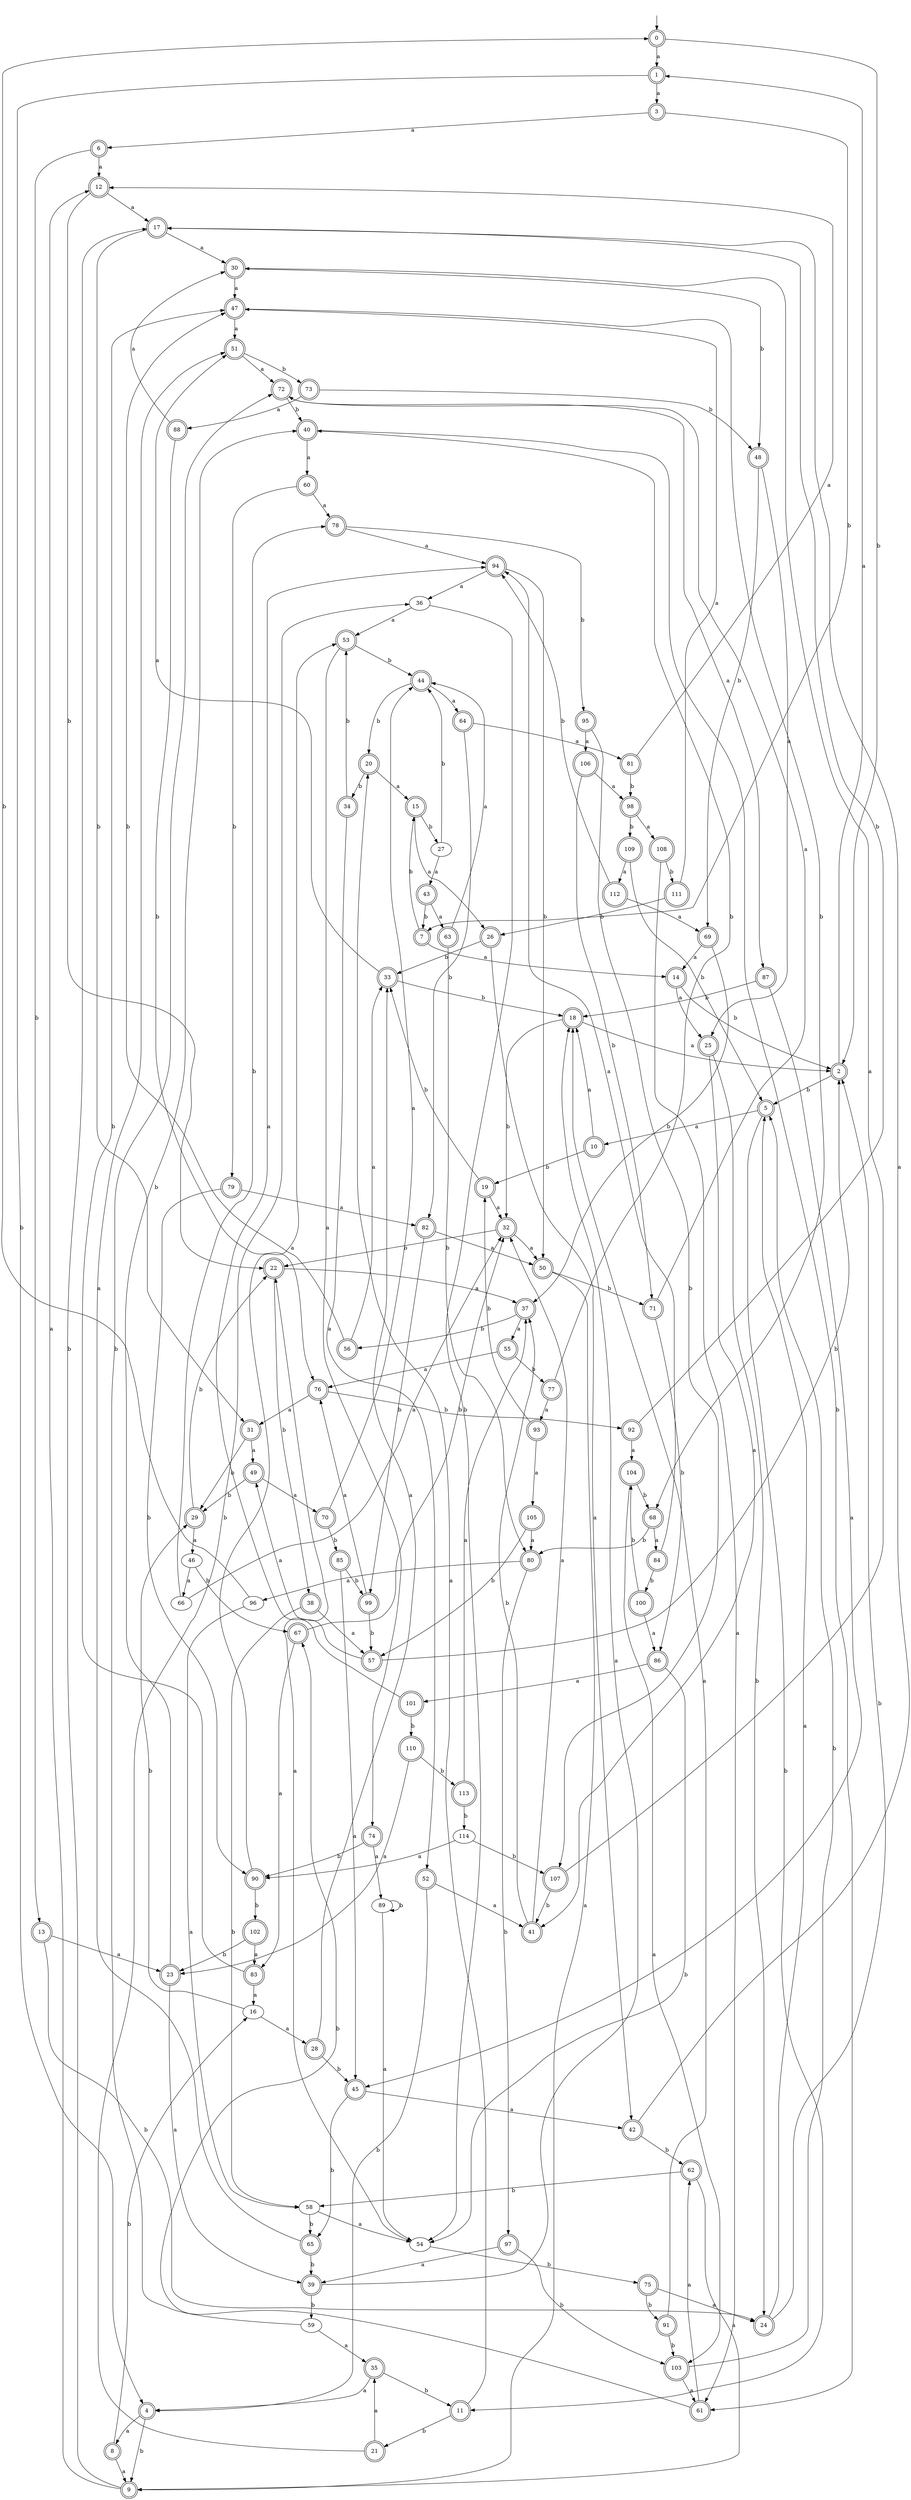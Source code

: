 digraph RandomDFA {
  __start0 [label="", shape=none];
  __start0 -> 0 [label=""];
  0 [shape=circle] [shape=doublecircle]
  0 -> 1 [label="a"]
  0 -> 2 [label="b"]
  1 [shape=doublecircle]
  1 -> 3 [label="a"]
  1 -> 4 [label="b"]
  2 [shape=doublecircle]
  2 -> 1 [label="a"]
  2 -> 5 [label="b"]
  3 [shape=doublecircle]
  3 -> 6 [label="a"]
  3 -> 7 [label="b"]
  4 [shape=doublecircle]
  4 -> 8 [label="a"]
  4 -> 9 [label="b"]
  5 [shape=doublecircle]
  5 -> 10 [label="a"]
  5 -> 11 [label="b"]
  6 [shape=doublecircle]
  6 -> 12 [label="a"]
  6 -> 13 [label="b"]
  7 [shape=doublecircle]
  7 -> 14 [label="a"]
  7 -> 15 [label="b"]
  8 [shape=doublecircle]
  8 -> 9 [label="a"]
  8 -> 16 [label="b"]
  9 [shape=doublecircle]
  9 -> 12 [label="a"]
  9 -> 17 [label="b"]
  10 [shape=doublecircle]
  10 -> 18 [label="a"]
  10 -> 19 [label="b"]
  11 [shape=doublecircle]
  11 -> 20 [label="a"]
  11 -> 21 [label="b"]
  12 [shape=doublecircle]
  12 -> 17 [label="a"]
  12 -> 22 [label="b"]
  13 [shape=doublecircle]
  13 -> 23 [label="a"]
  13 -> 24 [label="b"]
  14 [shape=doublecircle]
  14 -> 25 [label="a"]
  14 -> 2 [label="b"]
  15 [shape=doublecircle]
  15 -> 26 [label="a"]
  15 -> 27 [label="b"]
  16
  16 -> 28 [label="a"]
  16 -> 29 [label="b"]
  17 [shape=doublecircle]
  17 -> 30 [label="a"]
  17 -> 31 [label="b"]
  18 [shape=doublecircle]
  18 -> 2 [label="a"]
  18 -> 32 [label="b"]
  19 [shape=doublecircle]
  19 -> 32 [label="a"]
  19 -> 33 [label="b"]
  20 [shape=doublecircle]
  20 -> 15 [label="a"]
  20 -> 34 [label="b"]
  21 [shape=doublecircle]
  21 -> 35 [label="a"]
  21 -> 36 [label="b"]
  22 [shape=doublecircle]
  22 -> 37 [label="a"]
  22 -> 38 [label="b"]
  23 [shape=doublecircle]
  23 -> 39 [label="a"]
  23 -> 40 [label="b"]
  24 [shape=doublecircle]
  24 -> 5 [label="a"]
  24 -> 2 [label="b"]
  25 [shape=doublecircle]
  25 -> 41 [label="a"]
  25 -> 24 [label="b"]
  26 [shape=doublecircle]
  26 -> 42 [label="a"]
  26 -> 33 [label="b"]
  27
  27 -> 43 [label="a"]
  27 -> 44 [label="b"]
  28 [shape=doublecircle]
  28 -> 33 [label="a"]
  28 -> 45 [label="b"]
  29 [shape=doublecircle]
  29 -> 46 [label="a"]
  29 -> 22 [label="b"]
  30 [shape=doublecircle]
  30 -> 47 [label="a"]
  30 -> 48 [label="b"]
  31 [shape=doublecircle]
  31 -> 49 [label="a"]
  31 -> 29 [label="b"]
  32 [shape=doublecircle]
  32 -> 50 [label="a"]
  32 -> 22 [label="b"]
  33 [shape=doublecircle]
  33 -> 51 [label="a"]
  33 -> 18 [label="b"]
  34 [shape=doublecircle]
  34 -> 52 [label="a"]
  34 -> 53 [label="b"]
  35 [shape=doublecircle]
  35 -> 4 [label="a"]
  35 -> 11 [label="b"]
  36
  36 -> 53 [label="a"]
  36 -> 54 [label="b"]
  37 [shape=doublecircle]
  37 -> 55 [label="a"]
  37 -> 56 [label="b"]
  38 [shape=doublecircle]
  38 -> 57 [label="a"]
  38 -> 58 [label="b"]
  39 [shape=doublecircle]
  39 -> 18 [label="a"]
  39 -> 59 [label="b"]
  40 [shape=doublecircle]
  40 -> 60 [label="a"]
  40 -> 61 [label="b"]
  41 [shape=doublecircle]
  41 -> 32 [label="a"]
  41 -> 37 [label="b"]
  42 [shape=doublecircle]
  42 -> 17 [label="a"]
  42 -> 62 [label="b"]
  43 [shape=doublecircle]
  43 -> 63 [label="a"]
  43 -> 7 [label="b"]
  44 [shape=doublecircle]
  44 -> 64 [label="a"]
  44 -> 20 [label="b"]
  45 [shape=doublecircle]
  45 -> 42 [label="a"]
  45 -> 65 [label="b"]
  46
  46 -> 66 [label="a"]
  46 -> 67 [label="b"]
  47 [shape=doublecircle]
  47 -> 51 [label="a"]
  47 -> 68 [label="b"]
  48 [shape=doublecircle]
  48 -> 25 [label="a"]
  48 -> 69 [label="b"]
  49 [shape=doublecircle]
  49 -> 70 [label="a"]
  49 -> 29 [label="b"]
  50 [shape=doublecircle]
  50 -> 9 [label="a"]
  50 -> 71 [label="b"]
  51 [shape=doublecircle]
  51 -> 72 [label="a"]
  51 -> 73 [label="b"]
  52 [shape=doublecircle]
  52 -> 41 [label="a"]
  52 -> 4 [label="b"]
  53 [shape=doublecircle]
  53 -> 74 [label="a"]
  53 -> 44 [label="b"]
  54
  54 -> 22 [label="a"]
  54 -> 75 [label="b"]
  55 [shape=doublecircle]
  55 -> 76 [label="a"]
  55 -> 77 [label="b"]
  56 [shape=doublecircle]
  56 -> 33 [label="a"]
  56 -> 47 [label="b"]
  57 [shape=doublecircle]
  57 -> 49 [label="a"]
  57 -> 2 [label="b"]
  58
  58 -> 54 [label="a"]
  58 -> 65 [label="b"]
  59
  59 -> 35 [label="a"]
  59 -> 72 [label="b"]
  60 [shape=doublecircle]
  60 -> 78 [label="a"]
  60 -> 79 [label="b"]
  61 [shape=doublecircle]
  61 -> 62 [label="a"]
  61 -> 67 [label="b"]
  62 [shape=doublecircle]
  62 -> 9 [label="a"]
  62 -> 58 [label="b"]
  63 [shape=doublecircle]
  63 -> 44 [label="a"]
  63 -> 80 [label="b"]
  64 [shape=doublecircle]
  64 -> 81 [label="a"]
  64 -> 82 [label="b"]
  65 [shape=doublecircle]
  65 -> 51 [label="a"]
  65 -> 39 [label="b"]
  66
  66 -> 32 [label="a"]
  66 -> 78 [label="b"]
  67 [shape=doublecircle]
  67 -> 83 [label="a"]
  67 -> 32 [label="b"]
  68 [shape=doublecircle]
  68 -> 84 [label="a"]
  68 -> 80 [label="b"]
  69 [shape=doublecircle]
  69 -> 14 [label="a"]
  69 -> 37 [label="b"]
  70 [shape=doublecircle]
  70 -> 44 [label="a"]
  70 -> 85 [label="b"]
  71 [shape=doublecircle]
  71 -> 72 [label="a"]
  71 -> 86 [label="b"]
  72 [shape=doublecircle]
  72 -> 87 [label="a"]
  72 -> 40 [label="b"]
  73 [shape=doublecircle]
  73 -> 88 [label="a"]
  73 -> 48 [label="b"]
  74 [shape=doublecircle]
  74 -> 89 [label="a"]
  74 -> 90 [label="b"]
  75 [shape=doublecircle]
  75 -> 24 [label="a"]
  75 -> 91 [label="b"]
  76 [shape=doublecircle]
  76 -> 31 [label="a"]
  76 -> 92 [label="b"]
  77 [shape=doublecircle]
  77 -> 93 [label="a"]
  77 -> 40 [label="b"]
  78 [shape=doublecircle]
  78 -> 94 [label="a"]
  78 -> 95 [label="b"]
  79 [shape=doublecircle]
  79 -> 82 [label="a"]
  79 -> 90 [label="b"]
  80 [shape=doublecircle]
  80 -> 96 [label="a"]
  80 -> 97 [label="b"]
  81 [shape=doublecircle]
  81 -> 12 [label="a"]
  81 -> 98 [label="b"]
  82 [shape=doublecircle]
  82 -> 50 [label="a"]
  82 -> 99 [label="b"]
  83 [shape=doublecircle]
  83 -> 16 [label="a"]
  83 -> 47 [label="b"]
  84 [shape=doublecircle]
  84 -> 94 [label="a"]
  84 -> 100 [label="b"]
  85 [shape=doublecircle]
  85 -> 45 [label="a"]
  85 -> 99 [label="b"]
  86 [shape=doublecircle]
  86 -> 101 [label="a"]
  86 -> 54 [label="b"]
  87 [shape=doublecircle]
  87 -> 45 [label="a"]
  87 -> 18 [label="b"]
  88 [shape=doublecircle]
  88 -> 30 [label="a"]
  88 -> 76 [label="b"]
  89
  89 -> 54 [label="a"]
  89 -> 89 [label="b"]
  90 [shape=doublecircle]
  90 -> 53 [label="a"]
  90 -> 102 [label="b"]
  91 [shape=doublecircle]
  91 -> 18 [label="a"]
  91 -> 103 [label="b"]
  92 [shape=doublecircle]
  92 -> 104 [label="a"]
  92 -> 17 [label="b"]
  93 [shape=doublecircle]
  93 -> 105 [label="a"]
  93 -> 19 [label="b"]
  94 [shape=doublecircle]
  94 -> 36 [label="a"]
  94 -> 50 [label="b"]
  95 [shape=doublecircle]
  95 -> 106 [label="a"]
  95 -> 107 [label="b"]
  96
  96 -> 58 [label="a"]
  96 -> 0 [label="b"]
  97 [shape=doublecircle]
  97 -> 39 [label="a"]
  97 -> 103 [label="b"]
  98 [shape=doublecircle]
  98 -> 108 [label="a"]
  98 -> 109 [label="b"]
  99 [shape=doublecircle]
  99 -> 76 [label="a"]
  99 -> 57 [label="b"]
  100 [shape=doublecircle]
  100 -> 86 [label="a"]
  100 -> 104 [label="b"]
  101 [shape=doublecircle]
  101 -> 94 [label="a"]
  101 -> 110 [label="b"]
  102 [shape=doublecircle]
  102 -> 83 [label="a"]
  102 -> 23 [label="b"]
  103 [shape=doublecircle]
  103 -> 61 [label="a"]
  103 -> 5 [label="b"]
  104 [shape=doublecircle]
  104 -> 103 [label="a"]
  104 -> 68 [label="b"]
  105 [shape=doublecircle]
  105 -> 80 [label="a"]
  105 -> 57 [label="b"]
  106 [shape=doublecircle]
  106 -> 98 [label="a"]
  106 -> 71 [label="b"]
  107 [shape=doublecircle]
  107 -> 30 [label="a"]
  107 -> 41 [label="b"]
  108 [shape=doublecircle]
  108 -> 61 [label="a"]
  108 -> 111 [label="b"]
  109 [shape=doublecircle]
  109 -> 112 [label="a"]
  109 -> 5 [label="b"]
  110 [shape=doublecircle]
  110 -> 23 [label="a"]
  110 -> 113 [label="b"]
  111 [shape=doublecircle]
  111 -> 47 [label="a"]
  111 -> 26 [label="b"]
  112 [shape=doublecircle]
  112 -> 69 [label="a"]
  112 -> 94 [label="b"]
  113 [shape=doublecircle]
  113 -> 37 [label="a"]
  113 -> 114 [label="b"]
  114
  114 -> 90 [label="a"]
  114 -> 107 [label="b"]
}

